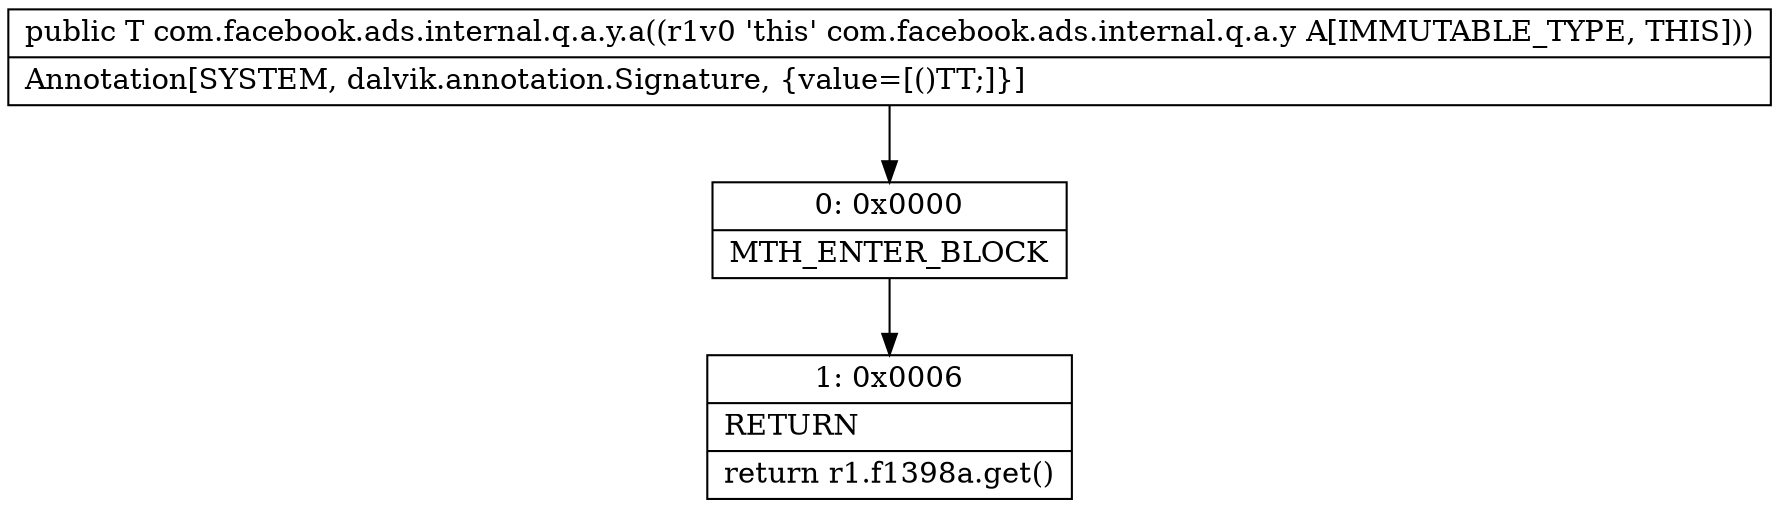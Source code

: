digraph "CFG forcom.facebook.ads.internal.q.a.y.a()Ljava\/lang\/Object;" {
Node_0 [shape=record,label="{0\:\ 0x0000|MTH_ENTER_BLOCK\l}"];
Node_1 [shape=record,label="{1\:\ 0x0006|RETURN\l|return r1.f1398a.get()\l}"];
MethodNode[shape=record,label="{public T com.facebook.ads.internal.q.a.y.a((r1v0 'this' com.facebook.ads.internal.q.a.y A[IMMUTABLE_TYPE, THIS]))  | Annotation[SYSTEM, dalvik.annotation.Signature, \{value=[()TT;]\}]\l}"];
MethodNode -> Node_0;
Node_0 -> Node_1;
}

